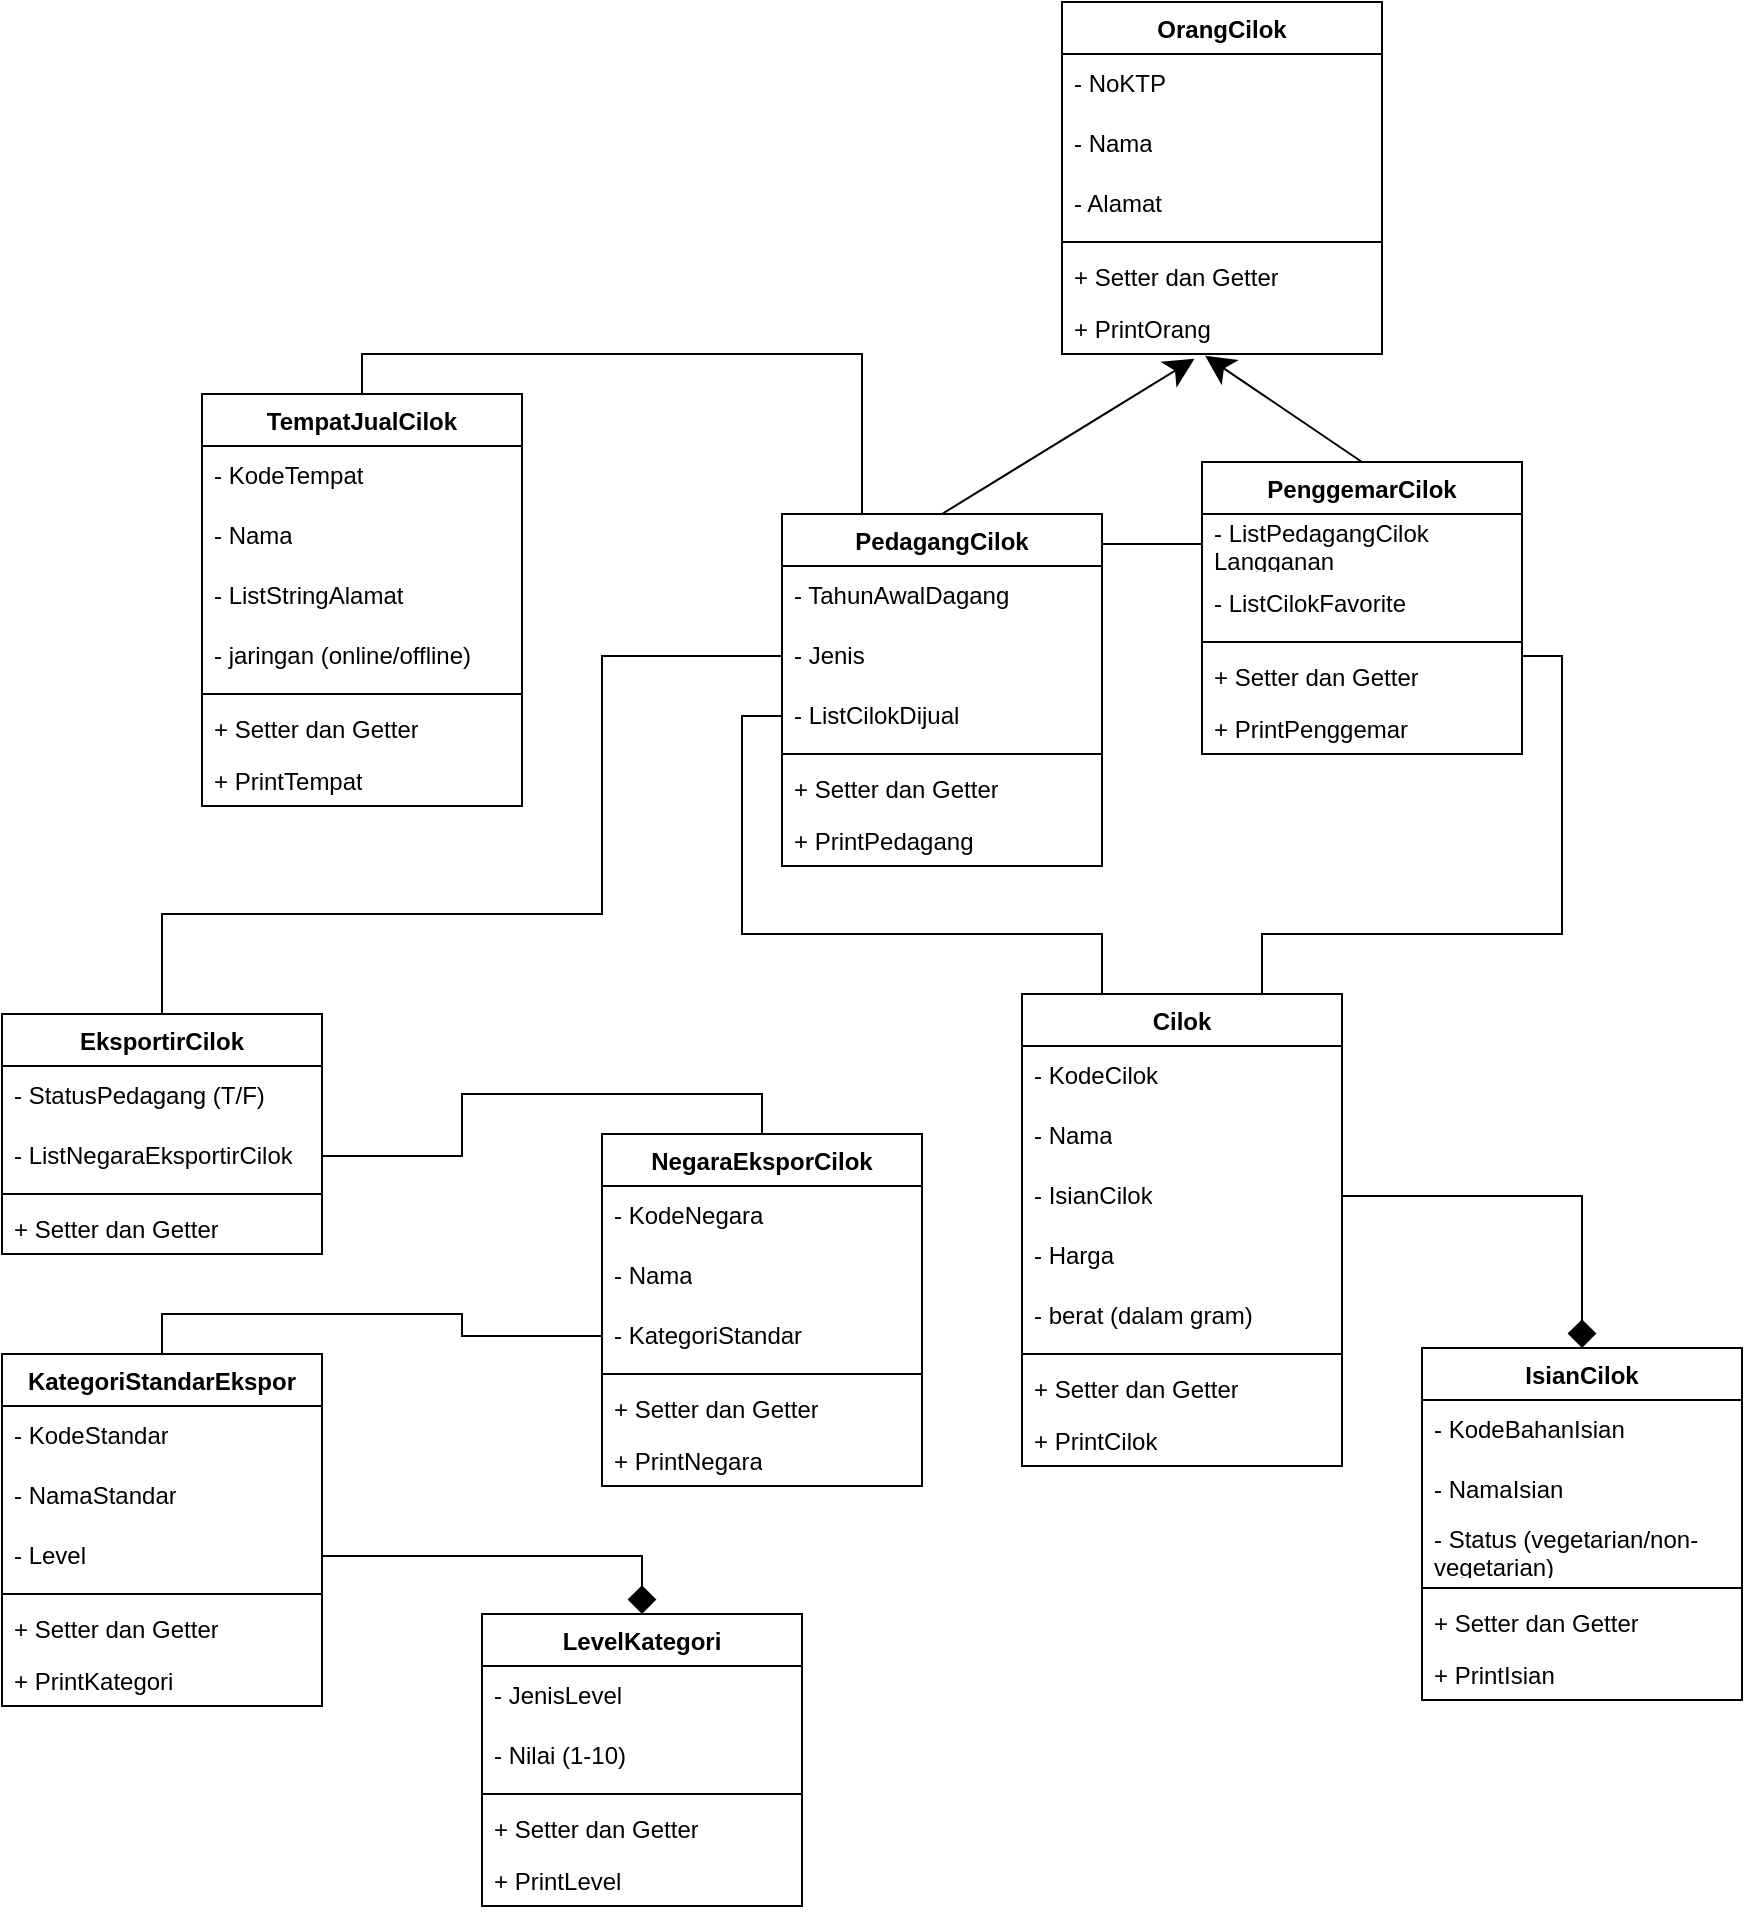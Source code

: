 <mxfile version="27.0.9">
  <diagram name="Page-1" id="dXwQtHPrC6B3gaWJkbqd">
    <mxGraphModel dx="3554" dy="2369" grid="1" gridSize="10" guides="1" tooltips="1" connect="1" arrows="1" fold="1" page="1" pageScale="1" pageWidth="827" pageHeight="1169" math="0" shadow="0">
      <root>
        <mxCell id="0" />
        <mxCell id="1" parent="0" />
        <mxCell id="l4a3ZNnCRkhxxQ0GikSz-41" style="rounded=0;orthogonalLoop=1;jettySize=auto;html=1;exitX=0.5;exitY=0;exitDx=0;exitDy=0;entryX=0;entryY=0.5;entryDx=0;entryDy=0;endSize=12;endArrow=none;startFill=0;edgeStyle=orthogonalEdgeStyle;" edge="1" parent="1" source="l4a3ZNnCRkhxxQ0GikSz-110" target="hUzoa4hwkYSUWMRfbID5-6">
          <mxGeometry relative="1" as="geometry">
            <mxPoint x="-20" y="350" as="sourcePoint" />
            <Array as="points">
              <mxPoint x="-310" y="280" />
              <mxPoint x="-90" y="280" />
              <mxPoint x="-90" y="151" />
            </Array>
          </mxGeometry>
        </mxCell>
        <mxCell id="l4a3ZNnCRkhxxQ0GikSz-31" style="edgeStyle=orthogonalEdgeStyle;rounded=0;orthogonalLoop=1;jettySize=auto;html=1;exitX=1;exitY=0.5;exitDx=0;exitDy=0;entryX=0.5;entryY=0;entryDx=0;entryDy=0;endArrow=diamond;endFill=1;endSize=12;" edge="1" parent="1" source="l4a3ZNnCRkhxxQ0GikSz-25" target="l4a3ZNnCRkhxxQ0GikSz-153">
          <mxGeometry relative="1" as="geometry">
            <mxPoint x="500" y="350" as="targetPoint" />
            <Array as="points">
              <mxPoint x="400" y="421" />
            </Array>
          </mxGeometry>
        </mxCell>
        <mxCell id="l4a3ZNnCRkhxxQ0GikSz-39" style="edgeStyle=orthogonalEdgeStyle;rounded=0;orthogonalLoop=1;jettySize=auto;html=1;exitX=0.5;exitY=0;exitDx=0;exitDy=0;entryX=0.25;entryY=0;entryDx=0;entryDy=0;endArrow=none;startFill=0;" edge="1" parent="1" source="l4a3ZNnCRkhxxQ0GikSz-76" target="l4a3ZNnCRkhxxQ0GikSz-118">
          <mxGeometry relative="1" as="geometry">
            <mxPoint x="-160" y="160" as="sourcePoint" />
            <mxPoint x="55" y="230" as="targetPoint" />
          </mxGeometry>
        </mxCell>
        <mxCell id="l4a3ZNnCRkhxxQ0GikSz-50" style="edgeStyle=orthogonalEdgeStyle;rounded=0;orthogonalLoop=1;jettySize=auto;html=1;exitX=0.5;exitY=0;exitDx=0;exitDy=0;entryX=1;entryY=0.5;entryDx=0;entryDy=0;endArrow=none;startFill=0;" edge="1" parent="1" source="l4a3ZNnCRkhxxQ0GikSz-102" target="l4a3ZNnCRkhxxQ0GikSz-43">
          <mxGeometry relative="1" as="geometry">
            <mxPoint x="-430" y="450" as="sourcePoint" />
          </mxGeometry>
        </mxCell>
        <mxCell id="l4a3ZNnCRkhxxQ0GikSz-56" style="edgeStyle=orthogonalEdgeStyle;rounded=0;orthogonalLoop=1;jettySize=auto;html=1;exitX=0.5;exitY=0;exitDx=0;exitDy=0;entryX=0;entryY=0.5;entryDx=0;entryDy=0;endArrow=none;startFill=0;" edge="1" parent="1" source="l4a3ZNnCRkhxxQ0GikSz-82" target="l4a3ZNnCRkhxxQ0GikSz-51">
          <mxGeometry relative="1" as="geometry">
            <mxPoint x="-240" y="565" as="sourcePoint" />
          </mxGeometry>
        </mxCell>
        <mxCell id="l4a3ZNnCRkhxxQ0GikSz-68" style="edgeStyle=orthogonalEdgeStyle;rounded=0;orthogonalLoop=1;jettySize=auto;html=1;exitX=1;exitY=0.5;exitDx=0;exitDy=0;entryX=0.75;entryY=0;entryDx=0;entryDy=0;endArrow=none;startFill=0;" edge="1" parent="1" source="l4a3ZNnCRkhxxQ0GikSz-62" target="l4a3ZNnCRkhxxQ0GikSz-145">
          <mxGeometry relative="1" as="geometry">
            <mxPoint x="415.54" y="85.88" as="targetPoint" />
            <Array as="points">
              <mxPoint x="390" y="151" />
              <mxPoint x="390" y="290" />
              <mxPoint x="240" y="290" />
            </Array>
          </mxGeometry>
        </mxCell>
        <mxCell id="l4a3ZNnCRkhxxQ0GikSz-71" style="edgeStyle=orthogonalEdgeStyle;rounded=0;orthogonalLoop=1;jettySize=auto;html=1;exitX=0;exitY=0.5;exitDx=0;exitDy=0;entryX=0.994;entryY=0.085;entryDx=0;entryDy=0;endArrow=none;startFill=0;entryPerimeter=0;" edge="1" parent="1" source="l4a3ZNnCRkhxxQ0GikSz-15" target="l4a3ZNnCRkhxxQ0GikSz-118">
          <mxGeometry relative="1" as="geometry">
            <mxPoint x="160" y="245" as="targetPoint" />
          </mxGeometry>
        </mxCell>
        <mxCell id="l4a3ZNnCRkhxxQ0GikSz-76" value="TempatJualCilok" style="swimlane;fontStyle=1;align=center;verticalAlign=top;childLayout=stackLayout;horizontal=1;startSize=26;horizontalStack=0;resizeParent=1;resizeParentMax=0;resizeLast=0;collapsible=1;marginBottom=0;whiteSpace=wrap;html=1;" vertex="1" parent="1">
          <mxGeometry x="-290" y="20" width="160" height="206" as="geometry" />
        </mxCell>
        <mxCell id="l4a3ZNnCRkhxxQ0GikSz-33" value="&lt;div&gt;- KodeTempat&lt;/div&gt;" style="text;strokeColor=none;fillColor=none;align=left;verticalAlign=middle;spacingLeft=4;spacingRight=4;overflow=hidden;points=[[0,0.5],[1,0.5]];portConstraint=eastwest;rotatable=0;whiteSpace=wrap;html=1;" vertex="1" parent="l4a3ZNnCRkhxxQ0GikSz-76">
          <mxGeometry y="26" width="160" height="30" as="geometry" />
        </mxCell>
        <mxCell id="l4a3ZNnCRkhxxQ0GikSz-34" value="&lt;div&gt;- Nama&lt;/div&gt;" style="text;strokeColor=none;fillColor=none;align=left;verticalAlign=middle;spacingLeft=4;spacingRight=4;overflow=hidden;points=[[0,0.5],[1,0.5]];portConstraint=eastwest;rotatable=0;whiteSpace=wrap;html=1;" vertex="1" parent="l4a3ZNnCRkhxxQ0GikSz-76">
          <mxGeometry y="56" width="160" height="30" as="geometry" />
        </mxCell>
        <mxCell id="l4a3ZNnCRkhxxQ0GikSz-35" value="&lt;div&gt;- ListStringAlamat&lt;/div&gt;" style="text;strokeColor=none;fillColor=none;align=left;verticalAlign=middle;spacingLeft=4;spacingRight=4;overflow=hidden;points=[[0,0.5],[1,0.5]];portConstraint=eastwest;rotatable=0;whiteSpace=wrap;html=1;" vertex="1" parent="l4a3ZNnCRkhxxQ0GikSz-76">
          <mxGeometry y="86" width="160" height="30" as="geometry" />
        </mxCell>
        <mxCell id="l4a3ZNnCRkhxxQ0GikSz-36" value="&lt;div&gt;- jaringan (online/offline)&lt;/div&gt;" style="text;strokeColor=none;fillColor=none;align=left;verticalAlign=middle;spacingLeft=4;spacingRight=4;overflow=hidden;points=[[0,0.5],[1,0.5]];portConstraint=eastwest;rotatable=0;whiteSpace=wrap;html=1;" vertex="1" parent="l4a3ZNnCRkhxxQ0GikSz-76">
          <mxGeometry y="116" width="160" height="30" as="geometry" />
        </mxCell>
        <mxCell id="l4a3ZNnCRkhxxQ0GikSz-78" value="" style="line;strokeWidth=1;fillColor=none;align=left;verticalAlign=middle;spacingTop=-1;spacingLeft=3;spacingRight=3;rotatable=0;labelPosition=right;points=[];portConstraint=eastwest;strokeColor=inherit;" vertex="1" parent="l4a3ZNnCRkhxxQ0GikSz-76">
          <mxGeometry y="146" width="160" height="8" as="geometry" />
        </mxCell>
        <mxCell id="l4a3ZNnCRkhxxQ0GikSz-79" value="+ Setter dan Getter" style="text;strokeColor=none;fillColor=none;align=left;verticalAlign=top;spacingLeft=4;spacingRight=4;overflow=hidden;rotatable=0;points=[[0,0.5],[1,0.5]];portConstraint=eastwest;whiteSpace=wrap;html=1;" vertex="1" parent="l4a3ZNnCRkhxxQ0GikSz-76">
          <mxGeometry y="154" width="160" height="26" as="geometry" />
        </mxCell>
        <mxCell id="l4a3ZNnCRkhxxQ0GikSz-80" value="+ PrintTempat" style="text;strokeColor=none;fillColor=none;align=left;verticalAlign=top;spacingLeft=4;spacingRight=4;overflow=hidden;rotatable=0;points=[[0,0.5],[1,0.5]];portConstraint=eastwest;whiteSpace=wrap;html=1;" vertex="1" parent="l4a3ZNnCRkhxxQ0GikSz-76">
          <mxGeometry y="180" width="160" height="26" as="geometry" />
        </mxCell>
        <mxCell id="l4a3ZNnCRkhxxQ0GikSz-82" value="KategoriStandarEkspor" style="swimlane;fontStyle=1;align=center;verticalAlign=top;childLayout=stackLayout;horizontal=1;startSize=26;horizontalStack=0;resizeParent=1;resizeParentMax=0;resizeLast=0;collapsible=1;marginBottom=0;whiteSpace=wrap;html=1;" vertex="1" parent="1">
          <mxGeometry x="-390" y="500" width="160" height="176" as="geometry" />
        </mxCell>
        <mxCell id="l4a3ZNnCRkhxxQ0GikSz-53" value="&lt;div&gt;- KodeStandar&lt;/div&gt;" style="text;strokeColor=none;fillColor=none;align=left;verticalAlign=middle;spacingLeft=4;spacingRight=4;overflow=hidden;points=[[0,0.5],[1,0.5]];portConstraint=eastwest;rotatable=0;whiteSpace=wrap;html=1;" vertex="1" parent="l4a3ZNnCRkhxxQ0GikSz-82">
          <mxGeometry y="26" width="160" height="30" as="geometry" />
        </mxCell>
        <mxCell id="l4a3ZNnCRkhxxQ0GikSz-54" value="&lt;div&gt;- NamaStandar&lt;/div&gt;" style="text;strokeColor=none;fillColor=none;align=left;verticalAlign=middle;spacingLeft=4;spacingRight=4;overflow=hidden;points=[[0,0.5],[1,0.5]];portConstraint=eastwest;rotatable=0;whiteSpace=wrap;html=1;" vertex="1" parent="l4a3ZNnCRkhxxQ0GikSz-82">
          <mxGeometry y="56" width="160" height="30" as="geometry" />
        </mxCell>
        <mxCell id="l4a3ZNnCRkhxxQ0GikSz-100" value="&lt;div&gt;- Level&lt;/div&gt;" style="text;strokeColor=none;fillColor=none;align=left;verticalAlign=middle;spacingLeft=4;spacingRight=4;overflow=hidden;points=[[0,0.5],[1,0.5]];portConstraint=eastwest;rotatable=0;whiteSpace=wrap;html=1;" vertex="1" parent="l4a3ZNnCRkhxxQ0GikSz-82">
          <mxGeometry y="86" width="160" height="30" as="geometry" />
        </mxCell>
        <mxCell id="l4a3ZNnCRkhxxQ0GikSz-87" value="" style="line;strokeWidth=1;fillColor=none;align=left;verticalAlign=middle;spacingTop=-1;spacingLeft=3;spacingRight=3;rotatable=0;labelPosition=right;points=[];portConstraint=eastwest;strokeColor=inherit;" vertex="1" parent="l4a3ZNnCRkhxxQ0GikSz-82">
          <mxGeometry y="116" width="160" height="8" as="geometry" />
        </mxCell>
        <mxCell id="l4a3ZNnCRkhxxQ0GikSz-88" value="+ Setter dan Getter" style="text;strokeColor=none;fillColor=none;align=left;verticalAlign=top;spacingLeft=4;spacingRight=4;overflow=hidden;rotatable=0;points=[[0,0.5],[1,0.5]];portConstraint=eastwest;whiteSpace=wrap;html=1;" vertex="1" parent="l4a3ZNnCRkhxxQ0GikSz-82">
          <mxGeometry y="124" width="160" height="26" as="geometry" />
        </mxCell>
        <mxCell id="l4a3ZNnCRkhxxQ0GikSz-89" value="+ PrintKategori" style="text;strokeColor=none;fillColor=none;align=left;verticalAlign=top;spacingLeft=4;spacingRight=4;overflow=hidden;rotatable=0;points=[[0,0.5],[1,0.5]];portConstraint=eastwest;whiteSpace=wrap;html=1;" vertex="1" parent="l4a3ZNnCRkhxxQ0GikSz-82">
          <mxGeometry y="150" width="160" height="26" as="geometry" />
        </mxCell>
        <mxCell id="l4a3ZNnCRkhxxQ0GikSz-101" style="edgeStyle=orthogonalEdgeStyle;rounded=0;orthogonalLoop=1;jettySize=auto;html=1;exitX=0.5;exitY=0;exitDx=0;exitDy=0;entryX=1;entryY=0.5;entryDx=0;entryDy=0;endArrow=none;startFill=1;startArrow=diamond;endSize=6;startSize=12;" edge="1" parent="1" source="l4a3ZNnCRkhxxQ0GikSz-90" target="l4a3ZNnCRkhxxQ0GikSz-100">
          <mxGeometry relative="1" as="geometry">
            <Array as="points">
              <mxPoint x="-70" y="601" />
            </Array>
          </mxGeometry>
        </mxCell>
        <mxCell id="l4a3ZNnCRkhxxQ0GikSz-90" value="LevelKategori" style="swimlane;fontStyle=1;align=center;verticalAlign=top;childLayout=stackLayout;horizontal=1;startSize=26;horizontalStack=0;resizeParent=1;resizeParentMax=0;resizeLast=0;collapsible=1;marginBottom=0;whiteSpace=wrap;html=1;" vertex="1" parent="1">
          <mxGeometry x="-150" y="630" width="160" height="146" as="geometry" />
        </mxCell>
        <mxCell id="l4a3ZNnCRkhxxQ0GikSz-91" value="&lt;div&gt;- JenisLevel&lt;/div&gt;" style="text;strokeColor=none;fillColor=none;align=left;verticalAlign=middle;spacingLeft=4;spacingRight=4;overflow=hidden;points=[[0,0.5],[1,0.5]];portConstraint=eastwest;rotatable=0;whiteSpace=wrap;html=1;" vertex="1" parent="l4a3ZNnCRkhxxQ0GikSz-90">
          <mxGeometry y="26" width="160" height="30" as="geometry" />
        </mxCell>
        <mxCell id="l4a3ZNnCRkhxxQ0GikSz-92" value="&lt;div&gt;- Nilai (1-10)&lt;/div&gt;" style="text;strokeColor=none;fillColor=none;align=left;verticalAlign=middle;spacingLeft=4;spacingRight=4;overflow=hidden;points=[[0,0.5],[1,0.5]];portConstraint=eastwest;rotatable=0;whiteSpace=wrap;html=1;" vertex="1" parent="l4a3ZNnCRkhxxQ0GikSz-90">
          <mxGeometry y="56" width="160" height="30" as="geometry" />
        </mxCell>
        <mxCell id="l4a3ZNnCRkhxxQ0GikSz-96" value="" style="line;strokeWidth=1;fillColor=none;align=left;verticalAlign=middle;spacingTop=-1;spacingLeft=3;spacingRight=3;rotatable=0;labelPosition=right;points=[];portConstraint=eastwest;strokeColor=inherit;" vertex="1" parent="l4a3ZNnCRkhxxQ0GikSz-90">
          <mxGeometry y="86" width="160" height="8" as="geometry" />
        </mxCell>
        <mxCell id="l4a3ZNnCRkhxxQ0GikSz-97" value="+ Setter dan Getter" style="text;strokeColor=none;fillColor=none;align=left;verticalAlign=top;spacingLeft=4;spacingRight=4;overflow=hidden;rotatable=0;points=[[0,0.5],[1,0.5]];portConstraint=eastwest;whiteSpace=wrap;html=1;" vertex="1" parent="l4a3ZNnCRkhxxQ0GikSz-90">
          <mxGeometry y="94" width="160" height="26" as="geometry" />
        </mxCell>
        <mxCell id="l4a3ZNnCRkhxxQ0GikSz-98" value="+ PrintLevel" style="text;strokeColor=none;fillColor=none;align=left;verticalAlign=top;spacingLeft=4;spacingRight=4;overflow=hidden;rotatable=0;points=[[0,0.5],[1,0.5]];portConstraint=eastwest;whiteSpace=wrap;html=1;" vertex="1" parent="l4a3ZNnCRkhxxQ0GikSz-90">
          <mxGeometry y="120" width="160" height="26" as="geometry" />
        </mxCell>
        <mxCell id="l4a3ZNnCRkhxxQ0GikSz-102" value="NegaraEksporCilok" style="swimlane;fontStyle=1;align=center;verticalAlign=top;childLayout=stackLayout;horizontal=1;startSize=26;horizontalStack=0;resizeParent=1;resizeParentMax=0;resizeLast=0;collapsible=1;marginBottom=0;whiteSpace=wrap;html=1;" vertex="1" parent="1">
          <mxGeometry x="-90" y="390" width="160" height="176" as="geometry" />
        </mxCell>
        <mxCell id="l4a3ZNnCRkhxxQ0GikSz-48" value="&lt;div&gt;- KodeNegara&lt;/div&gt;" style="text;strokeColor=none;fillColor=none;align=left;verticalAlign=middle;spacingLeft=4;spacingRight=4;overflow=hidden;points=[[0,0.5],[1,0.5]];portConstraint=eastwest;rotatable=0;whiteSpace=wrap;html=1;" vertex="1" parent="l4a3ZNnCRkhxxQ0GikSz-102">
          <mxGeometry y="26" width="160" height="30" as="geometry" />
        </mxCell>
        <mxCell id="l4a3ZNnCRkhxxQ0GikSz-49" value="&lt;div&gt;- Nama&lt;/div&gt;" style="text;strokeColor=none;fillColor=none;align=left;verticalAlign=middle;spacingLeft=4;spacingRight=4;overflow=hidden;points=[[0,0.5],[1,0.5]];portConstraint=eastwest;rotatable=0;whiteSpace=wrap;html=1;" vertex="1" parent="l4a3ZNnCRkhxxQ0GikSz-102">
          <mxGeometry y="56" width="160" height="30" as="geometry" />
        </mxCell>
        <mxCell id="l4a3ZNnCRkhxxQ0GikSz-51" value="&lt;div&gt;- KategoriStandar&lt;/div&gt;" style="text;strokeColor=none;fillColor=none;align=left;verticalAlign=middle;spacingLeft=4;spacingRight=4;overflow=hidden;points=[[0,0.5],[1,0.5]];portConstraint=eastwest;rotatable=0;whiteSpace=wrap;html=1;" vertex="1" parent="l4a3ZNnCRkhxxQ0GikSz-102">
          <mxGeometry y="86" width="160" height="30" as="geometry" />
        </mxCell>
        <mxCell id="l4a3ZNnCRkhxxQ0GikSz-106" value="" style="line;strokeWidth=1;fillColor=none;align=left;verticalAlign=middle;spacingTop=-1;spacingLeft=3;spacingRight=3;rotatable=0;labelPosition=right;points=[];portConstraint=eastwest;strokeColor=inherit;" vertex="1" parent="l4a3ZNnCRkhxxQ0GikSz-102">
          <mxGeometry y="116" width="160" height="8" as="geometry" />
        </mxCell>
        <mxCell id="l4a3ZNnCRkhxxQ0GikSz-107" value="+ Setter dan Getter" style="text;strokeColor=none;fillColor=none;align=left;verticalAlign=top;spacingLeft=4;spacingRight=4;overflow=hidden;rotatable=0;points=[[0,0.5],[1,0.5]];portConstraint=eastwest;whiteSpace=wrap;html=1;" vertex="1" parent="l4a3ZNnCRkhxxQ0GikSz-102">
          <mxGeometry y="124" width="160" height="26" as="geometry" />
        </mxCell>
        <mxCell id="l4a3ZNnCRkhxxQ0GikSz-108" value="+ PrintNegara" style="text;strokeColor=none;fillColor=none;align=left;verticalAlign=top;spacingLeft=4;spacingRight=4;overflow=hidden;rotatable=0;points=[[0,0.5],[1,0.5]];portConstraint=eastwest;whiteSpace=wrap;html=1;" vertex="1" parent="l4a3ZNnCRkhxxQ0GikSz-102">
          <mxGeometry y="150" width="160" height="26" as="geometry" />
        </mxCell>
        <mxCell id="l4a3ZNnCRkhxxQ0GikSz-110" value="EksportirCilok" style="swimlane;fontStyle=1;align=center;verticalAlign=top;childLayout=stackLayout;horizontal=1;startSize=26;horizontalStack=0;resizeParent=1;resizeParentMax=0;resizeLast=0;collapsible=1;marginBottom=0;whiteSpace=wrap;html=1;" vertex="1" parent="1">
          <mxGeometry x="-390" y="330" width="160" height="120" as="geometry" />
        </mxCell>
        <mxCell id="l4a3ZNnCRkhxxQ0GikSz-42" value="&lt;div&gt;- StatusPedagang (T/F)&lt;/div&gt;" style="text;strokeColor=none;fillColor=none;align=left;verticalAlign=middle;spacingLeft=4;spacingRight=4;overflow=hidden;points=[[0,0.5],[1,0.5]];portConstraint=eastwest;rotatable=0;whiteSpace=wrap;html=1;" vertex="1" parent="l4a3ZNnCRkhxxQ0GikSz-110">
          <mxGeometry y="26" width="160" height="30" as="geometry" />
        </mxCell>
        <mxCell id="l4a3ZNnCRkhxxQ0GikSz-43" value="&lt;div&gt;- ListNegaraEksportirCilok&lt;/div&gt;" style="text;strokeColor=none;fillColor=none;align=left;verticalAlign=middle;spacingLeft=4;spacingRight=4;overflow=hidden;points=[[0,0.5],[1,0.5]];portConstraint=eastwest;rotatable=0;whiteSpace=wrap;html=1;" vertex="1" parent="l4a3ZNnCRkhxxQ0GikSz-110">
          <mxGeometry y="56" width="160" height="30" as="geometry" />
        </mxCell>
        <mxCell id="l4a3ZNnCRkhxxQ0GikSz-115" value="" style="line;strokeWidth=1;fillColor=none;align=left;verticalAlign=middle;spacingTop=-1;spacingLeft=3;spacingRight=3;rotatable=0;labelPosition=right;points=[];portConstraint=eastwest;strokeColor=inherit;" vertex="1" parent="l4a3ZNnCRkhxxQ0GikSz-110">
          <mxGeometry y="86" width="160" height="8" as="geometry" />
        </mxCell>
        <mxCell id="l4a3ZNnCRkhxxQ0GikSz-116" value="+ Setter dan Getter" style="text;strokeColor=none;fillColor=none;align=left;verticalAlign=top;spacingLeft=4;spacingRight=4;overflow=hidden;rotatable=0;points=[[0,0.5],[1,0.5]];portConstraint=eastwest;whiteSpace=wrap;html=1;" vertex="1" parent="l4a3ZNnCRkhxxQ0GikSz-110">
          <mxGeometry y="94" width="160" height="26" as="geometry" />
        </mxCell>
        <mxCell id="l4a3ZNnCRkhxxQ0GikSz-118" value="PedagangCilok" style="swimlane;fontStyle=1;align=center;verticalAlign=top;childLayout=stackLayout;horizontal=1;startSize=26;horizontalStack=0;resizeParent=1;resizeParentMax=0;resizeLast=0;collapsible=1;marginBottom=0;whiteSpace=wrap;html=1;" vertex="1" parent="1">
          <mxGeometry y="80" width="160" height="176" as="geometry" />
        </mxCell>
        <mxCell id="l4a3ZNnCRkhxxQ0GikSz-123" value="&lt;div&gt;- TahunAwalDagang&lt;/div&gt;" style="text;strokeColor=none;fillColor=none;align=left;verticalAlign=middle;spacingLeft=4;spacingRight=4;overflow=hidden;points=[[0,0.5],[1,0.5]];portConstraint=eastwest;rotatable=0;whiteSpace=wrap;html=1;" vertex="1" parent="l4a3ZNnCRkhxxQ0GikSz-118">
          <mxGeometry y="26" width="160" height="30" as="geometry" />
        </mxCell>
        <mxCell id="hUzoa4hwkYSUWMRfbID5-6" value="&lt;div&gt;- Jenis&lt;/div&gt;" style="text;strokeColor=none;fillColor=none;align=left;verticalAlign=middle;spacingLeft=4;spacingRight=4;overflow=hidden;points=[[0,0.5],[1,0.5]];portConstraint=eastwest;rotatable=0;whiteSpace=wrap;html=1;" parent="l4a3ZNnCRkhxxQ0GikSz-118" vertex="1">
          <mxGeometry y="56" width="160" height="30" as="geometry" />
        </mxCell>
        <mxCell id="l4a3ZNnCRkhxxQ0GikSz-160" value="- ListCilokDijual" style="text;strokeColor=none;fillColor=none;align=left;verticalAlign=middle;spacingLeft=4;spacingRight=4;overflow=hidden;points=[[0,0.5],[1,0.5]];portConstraint=eastwest;rotatable=0;whiteSpace=wrap;html=1;" vertex="1" parent="l4a3ZNnCRkhxxQ0GikSz-118">
          <mxGeometry y="86" width="160" height="30" as="geometry" />
        </mxCell>
        <mxCell id="l4a3ZNnCRkhxxQ0GikSz-121" value="" style="line;strokeWidth=1;fillColor=none;align=left;verticalAlign=middle;spacingTop=-1;spacingLeft=3;spacingRight=3;rotatable=0;labelPosition=right;points=[];portConstraint=eastwest;strokeColor=inherit;" vertex="1" parent="l4a3ZNnCRkhxxQ0GikSz-118">
          <mxGeometry y="116" width="160" height="8" as="geometry" />
        </mxCell>
        <mxCell id="l4a3ZNnCRkhxxQ0GikSz-122" value="+ Setter dan Getter" style="text;strokeColor=none;fillColor=none;align=left;verticalAlign=top;spacingLeft=4;spacingRight=4;overflow=hidden;rotatable=0;points=[[0,0.5],[1,0.5]];portConstraint=eastwest;whiteSpace=wrap;html=1;" vertex="1" parent="l4a3ZNnCRkhxxQ0GikSz-118">
          <mxGeometry y="124" width="160" height="26" as="geometry" />
        </mxCell>
        <mxCell id="l4a3ZNnCRkhxxQ0GikSz-129" value="+ PrintPedagang" style="text;strokeColor=none;fillColor=none;align=left;verticalAlign=top;spacingLeft=4;spacingRight=4;overflow=hidden;rotatable=0;points=[[0,0.5],[1,0.5]];portConstraint=eastwest;whiteSpace=wrap;html=1;" vertex="1" parent="l4a3ZNnCRkhxxQ0GikSz-118">
          <mxGeometry y="150" width="160" height="26" as="geometry" />
        </mxCell>
        <mxCell id="l4a3ZNnCRkhxxQ0GikSz-124" value="PenggemarCilok" style="swimlane;fontStyle=1;align=center;verticalAlign=top;childLayout=stackLayout;horizontal=1;startSize=26;horizontalStack=0;resizeParent=1;resizeParentMax=0;resizeLast=0;collapsible=1;marginBottom=0;whiteSpace=wrap;html=1;" vertex="1" parent="1">
          <mxGeometry x="210" y="54" width="160" height="146" as="geometry" />
        </mxCell>
        <mxCell id="l4a3ZNnCRkhxxQ0GikSz-15" value="&lt;div&gt;- ListPedagangCilok Langganan&lt;/div&gt;" style="text;strokeColor=none;fillColor=none;align=left;verticalAlign=middle;spacingLeft=4;spacingRight=4;overflow=hidden;points=[[0,0.5],[1,0.5]];portConstraint=eastwest;rotatable=0;whiteSpace=wrap;html=1;" vertex="1" parent="l4a3ZNnCRkhxxQ0GikSz-124">
          <mxGeometry y="26" width="160" height="30" as="geometry" />
        </mxCell>
        <mxCell id="l4a3ZNnCRkhxxQ0GikSz-62" value="- ListCilokFavorite" style="text;strokeColor=none;fillColor=none;align=left;verticalAlign=middle;spacingLeft=4;spacingRight=4;overflow=hidden;points=[[0,0.5],[1,0.5]];portConstraint=eastwest;rotatable=0;whiteSpace=wrap;html=1;" vertex="1" parent="l4a3ZNnCRkhxxQ0GikSz-124">
          <mxGeometry y="56" width="160" height="30" as="geometry" />
        </mxCell>
        <mxCell id="l4a3ZNnCRkhxxQ0GikSz-127" value="" style="line;strokeWidth=1;fillColor=none;align=left;verticalAlign=middle;spacingTop=-1;spacingLeft=3;spacingRight=3;rotatable=0;labelPosition=right;points=[];portConstraint=eastwest;strokeColor=inherit;" vertex="1" parent="l4a3ZNnCRkhxxQ0GikSz-124">
          <mxGeometry y="86" width="160" height="8" as="geometry" />
        </mxCell>
        <mxCell id="l4a3ZNnCRkhxxQ0GikSz-128" value="+ Setter dan Getter" style="text;strokeColor=none;fillColor=none;align=left;verticalAlign=top;spacingLeft=4;spacingRight=4;overflow=hidden;rotatable=0;points=[[0,0.5],[1,0.5]];portConstraint=eastwest;whiteSpace=wrap;html=1;" vertex="1" parent="l4a3ZNnCRkhxxQ0GikSz-124">
          <mxGeometry y="94" width="160" height="26" as="geometry" />
        </mxCell>
        <mxCell id="l4a3ZNnCRkhxxQ0GikSz-130" value="+ PrintPenggemar" style="text;strokeColor=none;fillColor=none;align=left;verticalAlign=top;spacingLeft=4;spacingRight=4;overflow=hidden;rotatable=0;points=[[0,0.5],[1,0.5]];portConstraint=eastwest;whiteSpace=wrap;html=1;" vertex="1" parent="l4a3ZNnCRkhxxQ0GikSz-124">
          <mxGeometry y="120" width="160" height="26" as="geometry" />
        </mxCell>
        <mxCell id="l4a3ZNnCRkhxxQ0GikSz-131" value="OrangCilok" style="swimlane;fontStyle=1;align=center;verticalAlign=top;childLayout=stackLayout;horizontal=1;startSize=26;horizontalStack=0;resizeParent=1;resizeParentMax=0;resizeLast=0;collapsible=1;marginBottom=0;whiteSpace=wrap;html=1;" vertex="1" parent="1">
          <mxGeometry x="140" y="-176" width="160" height="176" as="geometry" />
        </mxCell>
        <mxCell id="l4a3ZNnCRkhxxQ0GikSz-58" value="&lt;div&gt;- NoKTP&lt;/div&gt;" style="text;strokeColor=none;fillColor=none;align=left;verticalAlign=middle;spacingLeft=4;spacingRight=4;overflow=hidden;points=[[0,0.5],[1,0.5]];portConstraint=eastwest;rotatable=0;whiteSpace=wrap;html=1;" vertex="1" parent="l4a3ZNnCRkhxxQ0GikSz-131">
          <mxGeometry y="26" width="160" height="30" as="geometry" />
        </mxCell>
        <mxCell id="l4a3ZNnCRkhxxQ0GikSz-59" value="&lt;div&gt;- Nama&lt;/div&gt;" style="text;strokeColor=none;fillColor=none;align=left;verticalAlign=middle;spacingLeft=4;spacingRight=4;overflow=hidden;points=[[0,0.5],[1,0.5]];portConstraint=eastwest;rotatable=0;whiteSpace=wrap;html=1;" vertex="1" parent="l4a3ZNnCRkhxxQ0GikSz-131">
          <mxGeometry y="56" width="160" height="30" as="geometry" />
        </mxCell>
        <mxCell id="l4a3ZNnCRkhxxQ0GikSz-60" value="&lt;div&gt;- Alamat&lt;/div&gt;" style="text;strokeColor=none;fillColor=none;align=left;verticalAlign=middle;spacingLeft=4;spacingRight=4;overflow=hidden;points=[[0,0.5],[1,0.5]];portConstraint=eastwest;rotatable=0;whiteSpace=wrap;html=1;" vertex="1" parent="l4a3ZNnCRkhxxQ0GikSz-131">
          <mxGeometry y="86" width="160" height="30" as="geometry" />
        </mxCell>
        <mxCell id="l4a3ZNnCRkhxxQ0GikSz-134" value="" style="line;strokeWidth=1;fillColor=none;align=left;verticalAlign=middle;spacingTop=-1;spacingLeft=3;spacingRight=3;rotatable=0;labelPosition=right;points=[];portConstraint=eastwest;strokeColor=inherit;" vertex="1" parent="l4a3ZNnCRkhxxQ0GikSz-131">
          <mxGeometry y="116" width="160" height="8" as="geometry" />
        </mxCell>
        <mxCell id="l4a3ZNnCRkhxxQ0GikSz-135" value="+ Setter dan Getter" style="text;strokeColor=none;fillColor=none;align=left;verticalAlign=top;spacingLeft=4;spacingRight=4;overflow=hidden;rotatable=0;points=[[0,0.5],[1,0.5]];portConstraint=eastwest;whiteSpace=wrap;html=1;" vertex="1" parent="l4a3ZNnCRkhxxQ0GikSz-131">
          <mxGeometry y="124" width="160" height="26" as="geometry" />
        </mxCell>
        <mxCell id="l4a3ZNnCRkhxxQ0GikSz-136" value="+ PrintOrang" style="text;strokeColor=none;fillColor=none;align=left;verticalAlign=top;spacingLeft=4;spacingRight=4;overflow=hidden;rotatable=0;points=[[0,0.5],[1,0.5]];portConstraint=eastwest;whiteSpace=wrap;html=1;" vertex="1" parent="l4a3ZNnCRkhxxQ0GikSz-131">
          <mxGeometry y="150" width="160" height="26" as="geometry" />
        </mxCell>
        <mxCell id="l4a3ZNnCRkhxxQ0GikSz-137" style="rounded=0;orthogonalLoop=1;jettySize=auto;html=1;exitX=0.5;exitY=0;exitDx=0;exitDy=0;entryX=0.414;entryY=1.09;entryDx=0;entryDy=0;entryPerimeter=0;endSize=12;" edge="1" parent="1" source="l4a3ZNnCRkhxxQ0GikSz-118" target="l4a3ZNnCRkhxxQ0GikSz-136">
          <mxGeometry relative="1" as="geometry" />
        </mxCell>
        <mxCell id="l4a3ZNnCRkhxxQ0GikSz-138" style="rounded=0;orthogonalLoop=1;jettySize=auto;html=1;exitX=0.5;exitY=0;exitDx=0;exitDy=0;entryX=0.447;entryY=1.031;entryDx=0;entryDy=0;entryPerimeter=0;endSize=12;" edge="1" parent="1" source="l4a3ZNnCRkhxxQ0GikSz-124" target="l4a3ZNnCRkhxxQ0GikSz-136">
          <mxGeometry relative="1" as="geometry" />
        </mxCell>
        <mxCell id="l4a3ZNnCRkhxxQ0GikSz-145" value="Cilok" style="swimlane;fontStyle=1;align=center;verticalAlign=top;childLayout=stackLayout;horizontal=1;startSize=26;horizontalStack=0;resizeParent=1;resizeParentMax=0;resizeLast=0;collapsible=1;marginBottom=0;whiteSpace=wrap;html=1;" vertex="1" parent="1">
          <mxGeometry x="120" y="320" width="160" height="236" as="geometry" />
        </mxCell>
        <mxCell id="hUzoa4hwkYSUWMRfbID5-14" value="&lt;div&gt;- KodeCilok&lt;/div&gt;" style="text;strokeColor=none;fillColor=none;align=left;verticalAlign=middle;spacingLeft=4;spacingRight=4;overflow=hidden;points=[[0,0.5],[1,0.5]];portConstraint=eastwest;rotatable=0;whiteSpace=wrap;html=1;" parent="l4a3ZNnCRkhxxQ0GikSz-145" vertex="1">
          <mxGeometry y="26" width="160" height="30" as="geometry" />
        </mxCell>
        <mxCell id="l4a3ZNnCRkhxxQ0GikSz-24" value="&lt;div&gt;- Nama&lt;/div&gt;" style="text;strokeColor=none;fillColor=none;align=left;verticalAlign=middle;spacingLeft=4;spacingRight=4;overflow=hidden;points=[[0,0.5],[1,0.5]];portConstraint=eastwest;rotatable=0;whiteSpace=wrap;html=1;" vertex="1" parent="l4a3ZNnCRkhxxQ0GikSz-145">
          <mxGeometry y="56" width="160" height="30" as="geometry" />
        </mxCell>
        <mxCell id="l4a3ZNnCRkhxxQ0GikSz-25" value="&lt;div&gt;- IsianCilok&lt;/div&gt;" style="text;strokeColor=none;fillColor=none;align=left;verticalAlign=middle;spacingLeft=4;spacingRight=4;overflow=hidden;points=[[0,0.5],[1,0.5]];portConstraint=eastwest;rotatable=0;whiteSpace=wrap;html=1;" vertex="1" parent="l4a3ZNnCRkhxxQ0GikSz-145">
          <mxGeometry y="86" width="160" height="30" as="geometry" />
        </mxCell>
        <mxCell id="l4a3ZNnCRkhxxQ0GikSz-26" value="- Harga" style="text;strokeColor=none;fillColor=none;align=left;verticalAlign=middle;spacingLeft=4;spacingRight=4;overflow=hidden;points=[[0,0.5],[1,0.5]];portConstraint=eastwest;rotatable=0;whiteSpace=wrap;html=1;" vertex="1" parent="l4a3ZNnCRkhxxQ0GikSz-145">
          <mxGeometry y="116" width="160" height="30" as="geometry" />
        </mxCell>
        <mxCell id="l4a3ZNnCRkhxxQ0GikSz-30" value="- berat (dalam gram)" style="text;strokeColor=none;fillColor=none;align=left;verticalAlign=middle;spacingLeft=4;spacingRight=4;overflow=hidden;points=[[0,0.5],[1,0.5]];portConstraint=eastwest;rotatable=0;whiteSpace=wrap;html=1;" vertex="1" parent="l4a3ZNnCRkhxxQ0GikSz-145">
          <mxGeometry y="146" width="160" height="30" as="geometry" />
        </mxCell>
        <mxCell id="l4a3ZNnCRkhxxQ0GikSz-150" value="" style="line;strokeWidth=1;fillColor=none;align=left;verticalAlign=middle;spacingTop=-1;spacingLeft=3;spacingRight=3;rotatable=0;labelPosition=right;points=[];portConstraint=eastwest;strokeColor=inherit;" vertex="1" parent="l4a3ZNnCRkhxxQ0GikSz-145">
          <mxGeometry y="176" width="160" height="8" as="geometry" />
        </mxCell>
        <mxCell id="l4a3ZNnCRkhxxQ0GikSz-151" value="+ Setter dan Getter" style="text;strokeColor=none;fillColor=none;align=left;verticalAlign=top;spacingLeft=4;spacingRight=4;overflow=hidden;rotatable=0;points=[[0,0.5],[1,0.5]];portConstraint=eastwest;whiteSpace=wrap;html=1;" vertex="1" parent="l4a3ZNnCRkhxxQ0GikSz-145">
          <mxGeometry y="184" width="160" height="26" as="geometry" />
        </mxCell>
        <mxCell id="l4a3ZNnCRkhxxQ0GikSz-152" value="+ PrintCilok" style="text;strokeColor=none;fillColor=none;align=left;verticalAlign=top;spacingLeft=4;spacingRight=4;overflow=hidden;rotatable=0;points=[[0,0.5],[1,0.5]];portConstraint=eastwest;whiteSpace=wrap;html=1;" vertex="1" parent="l4a3ZNnCRkhxxQ0GikSz-145">
          <mxGeometry y="210" width="160" height="26" as="geometry" />
        </mxCell>
        <mxCell id="l4a3ZNnCRkhxxQ0GikSz-153" value="IsianCilok" style="swimlane;fontStyle=1;align=center;verticalAlign=top;childLayout=stackLayout;horizontal=1;startSize=26;horizontalStack=0;resizeParent=1;resizeParentMax=0;resizeLast=0;collapsible=1;marginBottom=0;whiteSpace=wrap;html=1;" vertex="1" parent="1">
          <mxGeometry x="320" y="497" width="160" height="176" as="geometry" />
        </mxCell>
        <mxCell id="l4a3ZNnCRkhxxQ0GikSz-3" value="&lt;div&gt;- KodeBahanIsian&lt;/div&gt;" style="text;strokeColor=none;fillColor=none;align=left;verticalAlign=middle;spacingLeft=4;spacingRight=4;overflow=hidden;points=[[0,0.5],[1,0.5]];portConstraint=eastwest;rotatable=0;whiteSpace=wrap;html=1;" vertex="1" parent="l4a3ZNnCRkhxxQ0GikSz-153">
          <mxGeometry y="26" width="160" height="30" as="geometry" />
        </mxCell>
        <mxCell id="l4a3ZNnCRkhxxQ0GikSz-27" value="&lt;div&gt;- NamaIsian&lt;/div&gt;" style="text;strokeColor=none;fillColor=none;align=left;verticalAlign=middle;spacingLeft=4;spacingRight=4;overflow=hidden;points=[[0,0.5],[1,0.5]];portConstraint=eastwest;rotatable=0;whiteSpace=wrap;html=1;" vertex="1" parent="l4a3ZNnCRkhxxQ0GikSz-153">
          <mxGeometry y="56" width="160" height="30" as="geometry" />
        </mxCell>
        <mxCell id="l4a3ZNnCRkhxxQ0GikSz-28" value="&lt;div&gt;- Status (vegetarian/non-vegetarian)&lt;/div&gt;" style="text;strokeColor=none;fillColor=none;align=left;verticalAlign=middle;spacingLeft=4;spacingRight=4;overflow=hidden;points=[[0,0.5],[1,0.5]];portConstraint=eastwest;rotatable=0;whiteSpace=wrap;html=1;" vertex="1" parent="l4a3ZNnCRkhxxQ0GikSz-153">
          <mxGeometry y="86" width="160" height="30" as="geometry" />
        </mxCell>
        <mxCell id="l4a3ZNnCRkhxxQ0GikSz-155" value="" style="line;strokeWidth=1;fillColor=none;align=left;verticalAlign=middle;spacingTop=-1;spacingLeft=3;spacingRight=3;rotatable=0;labelPosition=right;points=[];portConstraint=eastwest;strokeColor=inherit;" vertex="1" parent="l4a3ZNnCRkhxxQ0GikSz-153">
          <mxGeometry y="116" width="160" height="8" as="geometry" />
        </mxCell>
        <mxCell id="l4a3ZNnCRkhxxQ0GikSz-156" value="+ Setter dan Getter" style="text;strokeColor=none;fillColor=none;align=left;verticalAlign=top;spacingLeft=4;spacingRight=4;overflow=hidden;rotatable=0;points=[[0,0.5],[1,0.5]];portConstraint=eastwest;whiteSpace=wrap;html=1;" vertex="1" parent="l4a3ZNnCRkhxxQ0GikSz-153">
          <mxGeometry y="124" width="160" height="26" as="geometry" />
        </mxCell>
        <mxCell id="l4a3ZNnCRkhxxQ0GikSz-157" value="+ PrintIsian" style="text;strokeColor=none;fillColor=none;align=left;verticalAlign=top;spacingLeft=4;spacingRight=4;overflow=hidden;rotatable=0;points=[[0,0.5],[1,0.5]];portConstraint=eastwest;whiteSpace=wrap;html=1;" vertex="1" parent="l4a3ZNnCRkhxxQ0GikSz-153">
          <mxGeometry y="150" width="160" height="26" as="geometry" />
        </mxCell>
        <mxCell id="l4a3ZNnCRkhxxQ0GikSz-161" style="edgeStyle=orthogonalEdgeStyle;rounded=0;orthogonalLoop=1;jettySize=auto;html=1;exitX=0;exitY=0.5;exitDx=0;exitDy=0;entryX=0.25;entryY=0;entryDx=0;entryDy=0;endArrow=none;startFill=0;" edge="1" parent="1" source="l4a3ZNnCRkhxxQ0GikSz-160" target="l4a3ZNnCRkhxxQ0GikSz-145">
          <mxGeometry relative="1" as="geometry">
            <Array as="points">
              <mxPoint x="-20" y="181" />
              <mxPoint x="-20" y="290" />
              <mxPoint x="160" y="290" />
            </Array>
          </mxGeometry>
        </mxCell>
      </root>
    </mxGraphModel>
  </diagram>
</mxfile>
